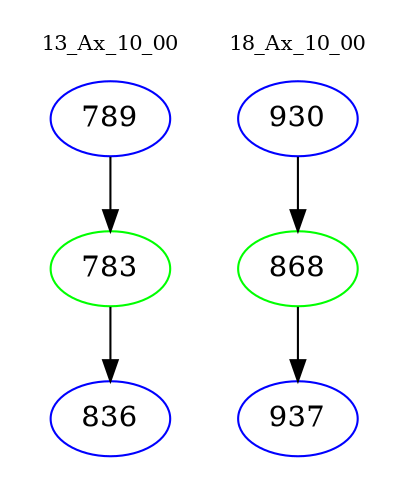 digraph{
subgraph cluster_0 {
color = white
label = "13_Ax_10_00";
fontsize=10;
T0_789 [label="789", color="blue"]
T0_789 -> T0_783 [color="black"]
T0_783 [label="783", color="green"]
T0_783 -> T0_836 [color="black"]
T0_836 [label="836", color="blue"]
}
subgraph cluster_1 {
color = white
label = "18_Ax_10_00";
fontsize=10;
T1_930 [label="930", color="blue"]
T1_930 -> T1_868 [color="black"]
T1_868 [label="868", color="green"]
T1_868 -> T1_937 [color="black"]
T1_937 [label="937", color="blue"]
}
}
